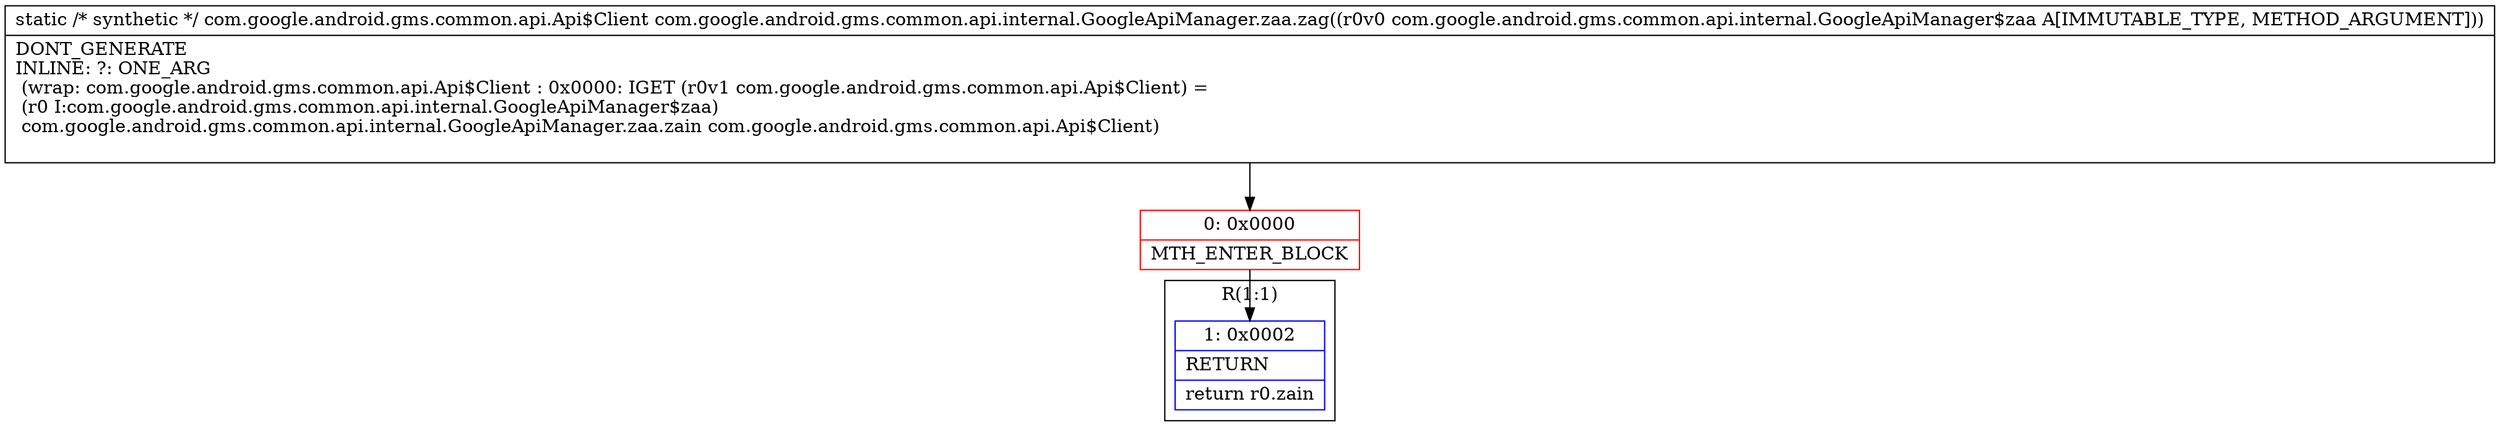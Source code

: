 digraph "CFG forcom.google.android.gms.common.api.internal.GoogleApiManager.zaa.zag(Lcom\/google\/android\/gms\/common\/api\/internal\/GoogleApiManager$zaa;)Lcom\/google\/android\/gms\/common\/api\/Api$Client;" {
subgraph cluster_Region_224755245 {
label = "R(1:1)";
node [shape=record,color=blue];
Node_1 [shape=record,label="{1\:\ 0x0002|RETURN\l|return r0.zain\l}"];
}
Node_0 [shape=record,color=red,label="{0\:\ 0x0000|MTH_ENTER_BLOCK\l}"];
MethodNode[shape=record,label="{static \/* synthetic *\/ com.google.android.gms.common.api.Api$Client com.google.android.gms.common.api.internal.GoogleApiManager.zaa.zag((r0v0 com.google.android.gms.common.api.internal.GoogleApiManager$zaa A[IMMUTABLE_TYPE, METHOD_ARGUMENT]))  | DONT_GENERATE\lINLINE: ?: ONE_ARG  \l  (wrap: com.google.android.gms.common.api.Api$Client : 0x0000: IGET  (r0v1 com.google.android.gms.common.api.Api$Client) = \l  (r0 I:com.google.android.gms.common.api.internal.GoogleApiManager$zaa)\l com.google.android.gms.common.api.internal.GoogleApiManager.zaa.zain com.google.android.gms.common.api.Api$Client)\l\l}"];
MethodNode -> Node_0;
Node_0 -> Node_1;
}

